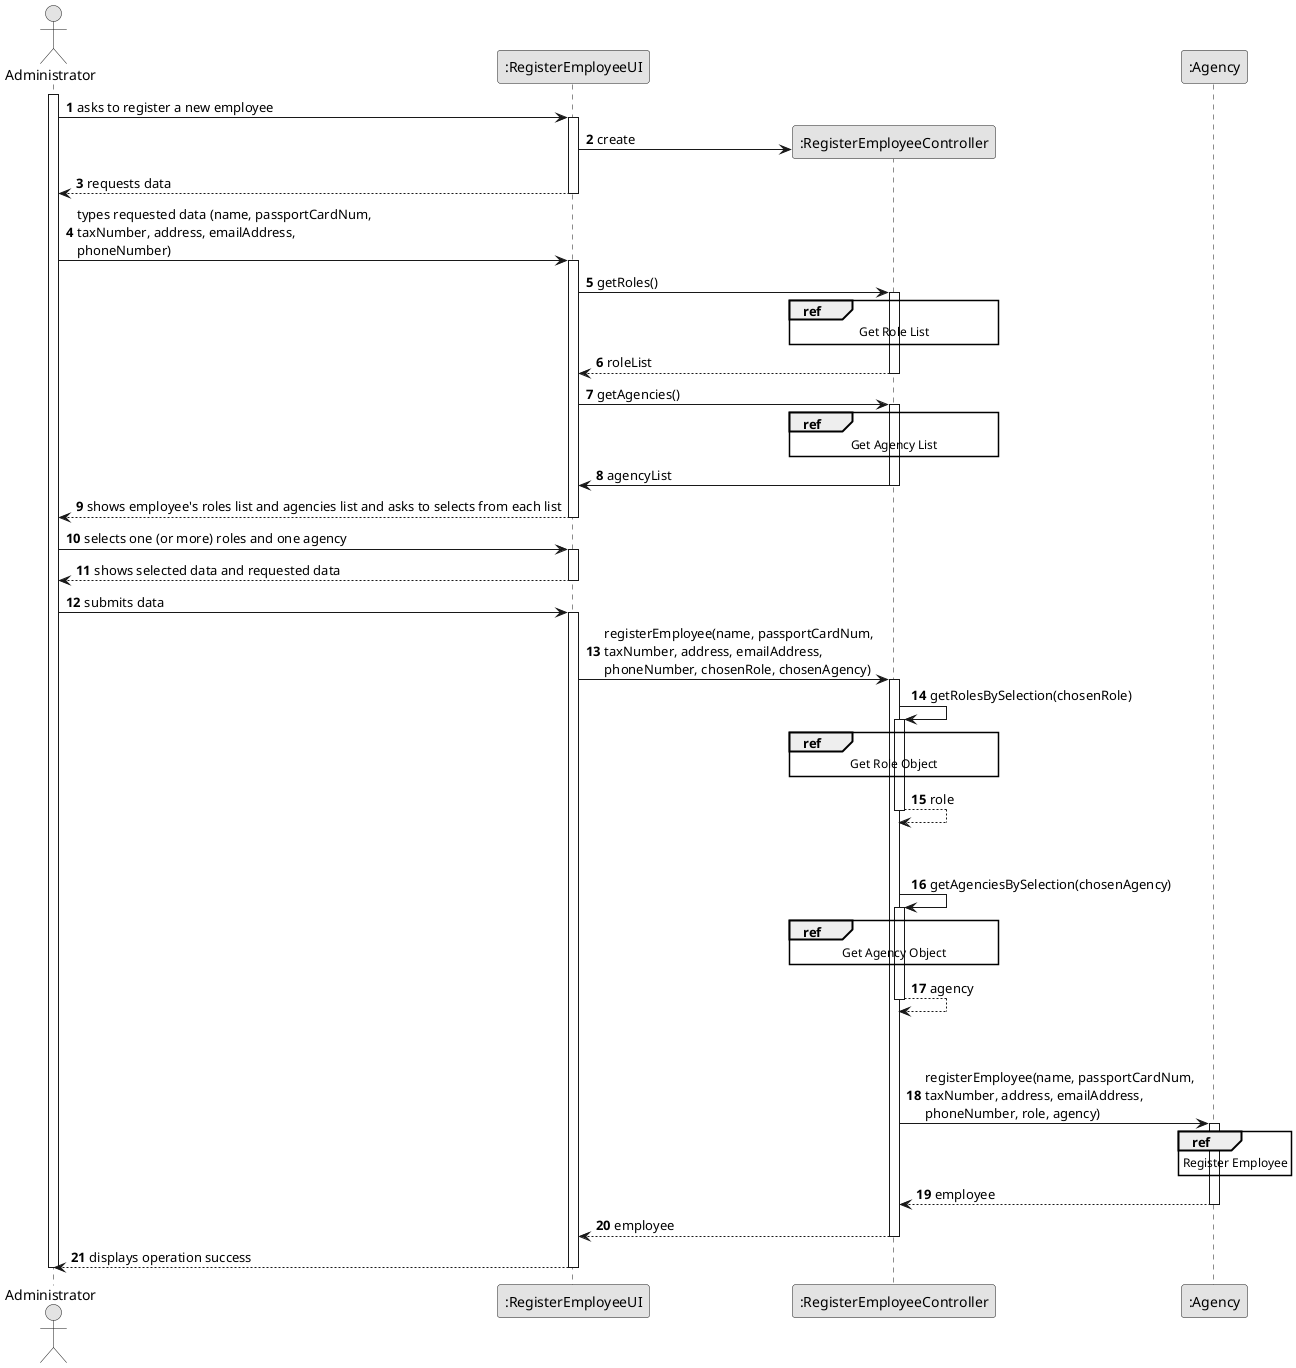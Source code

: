@startuml
skinparam monochrome true
skinparam packageStyle rectangle
skinparam shadowing false

autonumber

'hide footbox
actor "Administrator" as ADM
participant ":RegisterEmployeeUI" as UI
participant ":RegisterEmployeeController" as CTRL
participant ":Agency" as STR



activate ADM

        ADM -> UI : asks to register a new employee

        activate UI

            UI -> CTRL** : create

            UI --> ADM : requests data

        deactivate UI

        ADM -> UI : types requested data (name, passportCardNum, \ntaxNumber, address, emailAddress, \nphoneNumber)

        activate UI

            UI -> CTRL : getRoles()
            activate CTRL

                ref over CTRL
                    Get Role List
                end ref

                CTRL --> UI : roleList
            deactivate CTRL

            UI -> CTRL : getAgencies()
            activate CTRL

                ref over CTRL
                    Get Agency List
                end ref

                CTRL -> UI : agencyList
            deactivate CTRL

            UI --> ADM : shows employee's roles list and agencies list and asks to selects from each list
        deactivate UI

        ADM -> UI : selects one (or more) roles and one agency
        activate UI

            UI --> ADM : shows selected data and requested data
        deactivate UI

        ADM -> UI : submits data
        activate UI

            UI -> CTRL : registerEmployee(name, passportCardNum, \ntaxNumber, address, emailAddress, \nphoneNumber, chosenRole, chosenAgency)
            activate CTRL

                CTRL -> CTRL : getRolesBySelection(chosenRole)
                activate CTRL

                    ref over CTRL
                        Get Role Object
                    end ref

                    CTRL --> CTRL : role
                deactivate CTRL


                |||
                |||
                CTRL -> CTRL : getAgenciesBySelection(chosenAgency)
                activate CTRL

                    ref over CTRL
                        Get Agency Object
                    end ref

                    CTRL --> CTRL : agency
                deactivate CTRL

                |||
                |||
                CTRL -> STR : registerEmployee(name, passportCardNum, \ntaxNumber, address, emailAddress, \nphoneNumber, role, agency)
                activate STR

                    ref over STR
                        Register Employee
                    end ref

                    STR --> CTRL : employee
                deactivate STR

                CTRL --> UI : employee
            deactivate CTRL

            UI --> ADM : displays operation success
        deactivate UI

deactivate ADM

@enduml